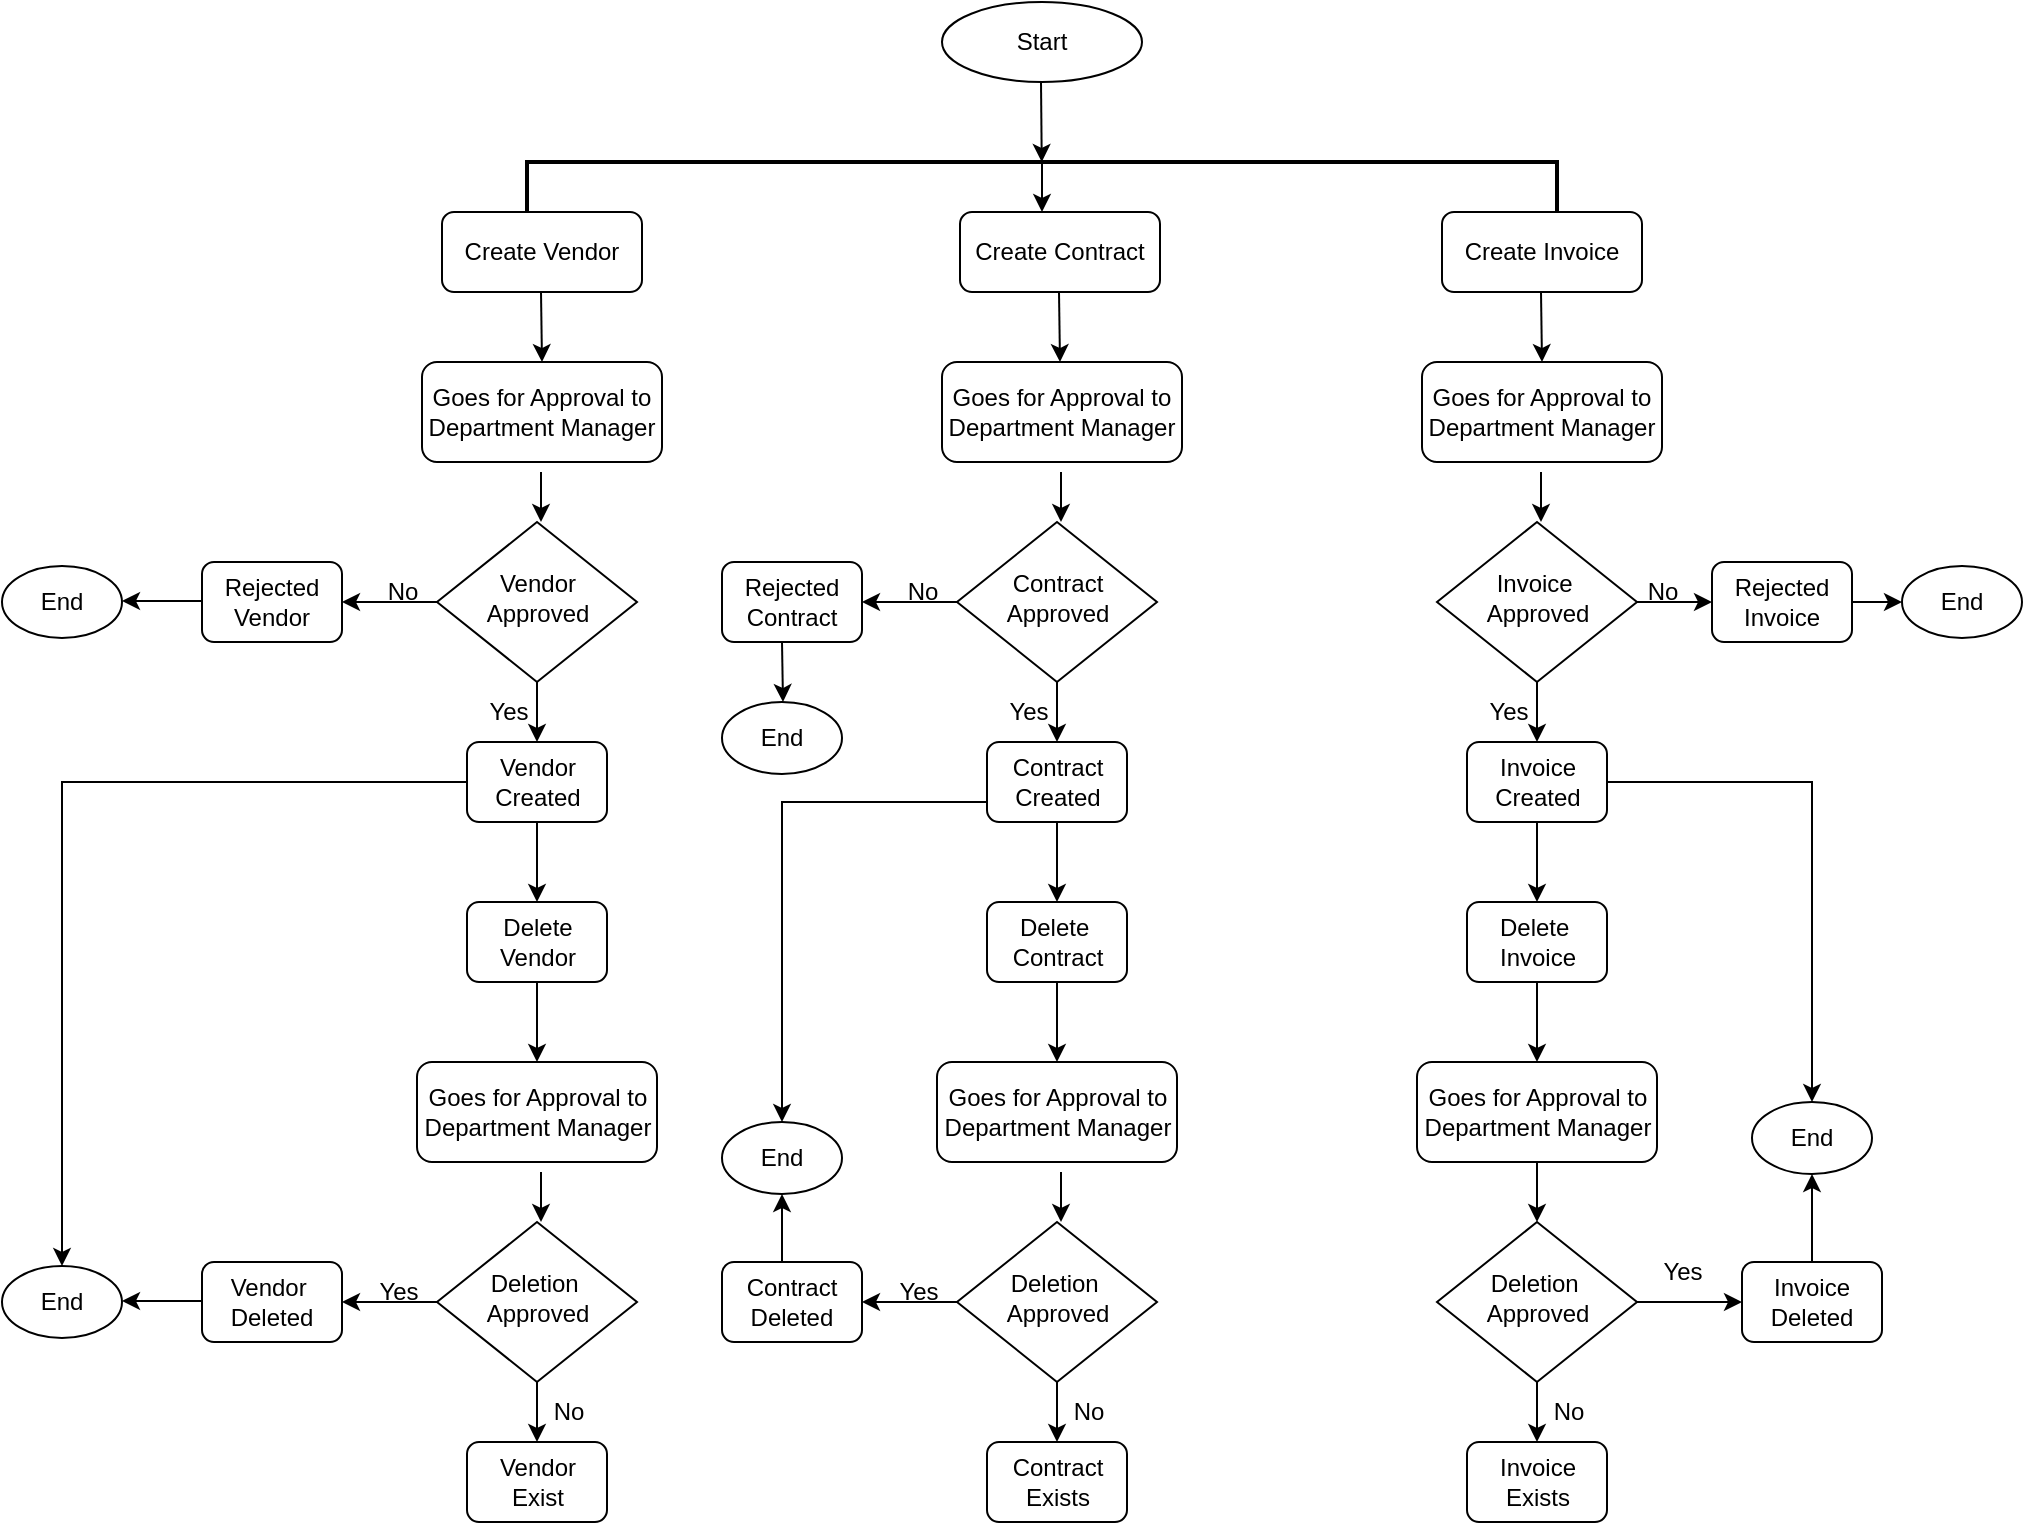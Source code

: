 <mxfile version="24.8.0">
  <diagram name="Page-1" id="CUNVGGAH_TLNrAHx7HYc">
    <mxGraphModel dx="1082" dy="491" grid="1" gridSize="10" guides="1" tooltips="1" connect="1" arrows="1" fold="1" page="1" pageScale="1" pageWidth="1169" pageHeight="827" math="0" shadow="0">
      <root>
        <mxCell id="0" />
        <mxCell id="1" parent="0" />
        <mxCell id="rurIsRCA4eeCTm9-6xiH-1" value="Start" style="ellipse;whiteSpace=wrap;html=1;" vertex="1" parent="1">
          <mxGeometry x="560" y="20" width="100" height="40" as="geometry" />
        </mxCell>
        <mxCell id="rurIsRCA4eeCTm9-6xiH-2" value="" style="endArrow=classic;html=1;rounded=0;" edge="1" parent="1" source="rurIsRCA4eeCTm9-6xiH-198">
          <mxGeometry width="50" height="50" relative="1" as="geometry">
            <mxPoint x="609.5" y="60" as="sourcePoint" />
            <mxPoint x="610" y="100" as="targetPoint" />
          </mxGeometry>
        </mxCell>
        <mxCell id="rurIsRCA4eeCTm9-6xiH-199" value="Create Vendor" style="rounded=1;whiteSpace=wrap;html=1;fontSize=12;glass=0;strokeWidth=1;shadow=0;" vertex="1" parent="1">
          <mxGeometry x="310" y="125" width="100" height="40" as="geometry" />
        </mxCell>
        <mxCell id="rurIsRCA4eeCTm9-6xiH-200" value="Create Contract" style="rounded=1;whiteSpace=wrap;html=1;fontSize=12;glass=0;strokeWidth=1;shadow=0;" vertex="1" parent="1">
          <mxGeometry x="569" y="125" width="100" height="40" as="geometry" />
        </mxCell>
        <mxCell id="rurIsRCA4eeCTm9-6xiH-201" value="Create Invoice" style="rounded=1;whiteSpace=wrap;html=1;fontSize=12;glass=0;strokeWidth=1;shadow=0;" vertex="1" parent="1">
          <mxGeometry x="810" y="125" width="100" height="40" as="geometry" />
        </mxCell>
        <mxCell id="rurIsRCA4eeCTm9-6xiH-203" value="" style="endArrow=classic;html=1;rounded=0;" edge="1" parent="1" target="rurIsRCA4eeCTm9-6xiH-198">
          <mxGeometry width="50" height="50" relative="1" as="geometry">
            <mxPoint x="609.5" y="60" as="sourcePoint" />
            <mxPoint x="610" y="100" as="targetPoint" />
          </mxGeometry>
        </mxCell>
        <mxCell id="rurIsRCA4eeCTm9-6xiH-198" value="" style="strokeWidth=2;html=1;shape=mxgraph.flowchart.annotation_1;align=left;pointerEvents=1;direction=south;" vertex="1" parent="1">
          <mxGeometry x="352.5" y="100" width="515" height="25" as="geometry" />
        </mxCell>
        <mxCell id="rurIsRCA4eeCTm9-6xiH-205" style="edgeStyle=orthogonalEdgeStyle;rounded=0;orthogonalLoop=1;jettySize=auto;html=1;exitX=0;exitY=0.5;exitDx=0;exitDy=0;exitPerimeter=0;entryX=1;entryY=0.5;entryDx=0;entryDy=0;entryPerimeter=0;" edge="1" parent="1" source="rurIsRCA4eeCTm9-6xiH-198" target="rurIsRCA4eeCTm9-6xiH-198">
          <mxGeometry relative="1" as="geometry" />
        </mxCell>
        <mxCell id="rurIsRCA4eeCTm9-6xiH-207" value="" style="endArrow=classic;html=1;rounded=0;" edge="1" parent="1">
          <mxGeometry width="50" height="50" relative="1" as="geometry">
            <mxPoint x="359.5" y="165" as="sourcePoint" />
            <mxPoint x="360" y="200" as="targetPoint" />
          </mxGeometry>
        </mxCell>
        <mxCell id="rurIsRCA4eeCTm9-6xiH-208" value="" style="endArrow=classic;html=1;rounded=0;" edge="1" parent="1">
          <mxGeometry width="50" height="50" relative="1" as="geometry">
            <mxPoint x="618.5" y="165" as="sourcePoint" />
            <mxPoint x="619" y="200" as="targetPoint" />
          </mxGeometry>
        </mxCell>
        <mxCell id="rurIsRCA4eeCTm9-6xiH-209" value="" style="endArrow=classic;html=1;rounded=0;" edge="1" parent="1">
          <mxGeometry width="50" height="50" relative="1" as="geometry">
            <mxPoint x="859.5" y="165" as="sourcePoint" />
            <mxPoint x="860" y="200" as="targetPoint" />
          </mxGeometry>
        </mxCell>
        <mxCell id="rurIsRCA4eeCTm9-6xiH-210" value="Goes for Approval to Department Manager" style="rounded=1;whiteSpace=wrap;html=1;" vertex="1" parent="1">
          <mxGeometry x="300" y="200" width="120" height="50" as="geometry" />
        </mxCell>
        <mxCell id="rurIsRCA4eeCTm9-6xiH-219" style="edgeStyle=orthogonalEdgeStyle;rounded=0;orthogonalLoop=1;jettySize=auto;html=1;exitX=0;exitY=0.5;exitDx=0;exitDy=0;entryX=1;entryY=0.5;entryDx=0;entryDy=0;" edge="1" parent="1" source="rurIsRCA4eeCTm9-6xiH-211" target="rurIsRCA4eeCTm9-6xiH-212">
          <mxGeometry relative="1" as="geometry" />
        </mxCell>
        <mxCell id="rurIsRCA4eeCTm9-6xiH-211" value="Vendor Approved" style="rhombus;whiteSpace=wrap;html=1;shadow=0;fontFamily=Helvetica;fontSize=12;align=center;strokeWidth=1;spacing=6;spacingTop=-4;" vertex="1" parent="1">
          <mxGeometry x="307.5" y="280" width="100" height="80" as="geometry" />
        </mxCell>
        <mxCell id="rurIsRCA4eeCTm9-6xiH-212" value="Rejected&lt;div&gt;Vendor&lt;/div&gt;" style="rounded=1;whiteSpace=wrap;html=1;fontSize=12;glass=0;strokeWidth=1;shadow=0;" vertex="1" parent="1">
          <mxGeometry x="190" y="300" width="70" height="40" as="geometry" />
        </mxCell>
        <mxCell id="rurIsRCA4eeCTm9-6xiH-214" value="No" style="text;html=1;align=center;verticalAlign=middle;resizable=0;points=[];autosize=1;strokeColor=none;fillColor=none;" vertex="1" parent="1">
          <mxGeometry x="270" y="300" width="40" height="30" as="geometry" />
        </mxCell>
        <mxCell id="rurIsRCA4eeCTm9-6xiH-250" style="edgeStyle=orthogonalEdgeStyle;rounded=0;orthogonalLoop=1;jettySize=auto;html=1;exitX=0.5;exitY=1;exitDx=0;exitDy=0;entryX=0.5;entryY=0;entryDx=0;entryDy=0;" edge="1" parent="1" source="rurIsRCA4eeCTm9-6xiH-215" target="rurIsRCA4eeCTm9-6xiH-248">
          <mxGeometry relative="1" as="geometry" />
        </mxCell>
        <mxCell id="rurIsRCA4eeCTm9-6xiH-281" style="edgeStyle=orthogonalEdgeStyle;rounded=0;orthogonalLoop=1;jettySize=auto;html=1;exitX=0;exitY=0.5;exitDx=0;exitDy=0;" edge="1" parent="1" source="rurIsRCA4eeCTm9-6xiH-215" target="rurIsRCA4eeCTm9-6xiH-260">
          <mxGeometry relative="1" as="geometry" />
        </mxCell>
        <mxCell id="rurIsRCA4eeCTm9-6xiH-215" value="Vendor Created" style="rounded=1;whiteSpace=wrap;html=1;fontSize=12;glass=0;strokeWidth=1;shadow=0;" vertex="1" parent="1">
          <mxGeometry x="322.5" y="390" width="70" height="40" as="geometry" />
        </mxCell>
        <mxCell id="rurIsRCA4eeCTm9-6xiH-216" value="" style="endArrow=classic;html=1;rounded=0;" edge="1" parent="1">
          <mxGeometry width="50" height="50" relative="1" as="geometry">
            <mxPoint x="357.5" y="360" as="sourcePoint" />
            <mxPoint x="357.5" y="390" as="targetPoint" />
          </mxGeometry>
        </mxCell>
        <mxCell id="rurIsRCA4eeCTm9-6xiH-217" value="Yes" style="text;html=1;align=center;verticalAlign=middle;resizable=0;points=[];autosize=1;strokeColor=none;fillColor=none;" vertex="1" parent="1">
          <mxGeometry x="322.5" y="360" width="40" height="30" as="geometry" />
        </mxCell>
        <mxCell id="rurIsRCA4eeCTm9-6xiH-218" value="" style="endArrow=classic;html=1;rounded=0;" edge="1" parent="1">
          <mxGeometry width="50" height="50" relative="1" as="geometry">
            <mxPoint x="359.5" y="255" as="sourcePoint" />
            <mxPoint x="359.5" y="280" as="targetPoint" />
          </mxGeometry>
        </mxCell>
        <mxCell id="rurIsRCA4eeCTm9-6xiH-220" value="Goes for Approval to Department Manager" style="rounded=1;whiteSpace=wrap;html=1;" vertex="1" parent="1">
          <mxGeometry x="560" y="200" width="120" height="50" as="geometry" />
        </mxCell>
        <mxCell id="rurIsRCA4eeCTm9-6xiH-221" style="edgeStyle=orthogonalEdgeStyle;rounded=0;orthogonalLoop=1;jettySize=auto;html=1;exitX=0;exitY=0.5;exitDx=0;exitDy=0;entryX=1;entryY=0.5;entryDx=0;entryDy=0;" edge="1" parent="1" source="rurIsRCA4eeCTm9-6xiH-222" target="rurIsRCA4eeCTm9-6xiH-223">
          <mxGeometry relative="1" as="geometry" />
        </mxCell>
        <mxCell id="rurIsRCA4eeCTm9-6xiH-222" value="Contract Approved" style="rhombus;whiteSpace=wrap;html=1;shadow=0;fontFamily=Helvetica;fontSize=12;align=center;strokeWidth=1;spacing=6;spacingTop=-4;" vertex="1" parent="1">
          <mxGeometry x="567.5" y="280" width="100" height="80" as="geometry" />
        </mxCell>
        <mxCell id="rurIsRCA4eeCTm9-6xiH-223" value="Rejected&lt;div&gt;Contract&lt;/div&gt;" style="rounded=1;whiteSpace=wrap;html=1;fontSize=12;glass=0;strokeWidth=1;shadow=0;" vertex="1" parent="1">
          <mxGeometry x="450" y="300" width="70" height="40" as="geometry" />
        </mxCell>
        <mxCell id="rurIsRCA4eeCTm9-6xiH-224" value="No" style="text;html=1;align=center;verticalAlign=middle;resizable=0;points=[];autosize=1;strokeColor=none;fillColor=none;" vertex="1" parent="1">
          <mxGeometry x="530" y="300" width="40" height="30" as="geometry" />
        </mxCell>
        <mxCell id="rurIsRCA4eeCTm9-6xiH-280" style="edgeStyle=orthogonalEdgeStyle;rounded=0;orthogonalLoop=1;jettySize=auto;html=1;exitX=0.5;exitY=1;exitDx=0;exitDy=0;" edge="1" parent="1" source="rurIsRCA4eeCTm9-6xiH-225" target="rurIsRCA4eeCTm9-6xiH-267">
          <mxGeometry relative="1" as="geometry" />
        </mxCell>
        <mxCell id="rurIsRCA4eeCTm9-6xiH-284" style="edgeStyle=orthogonalEdgeStyle;rounded=0;orthogonalLoop=1;jettySize=auto;html=1;exitX=0;exitY=0.75;exitDx=0;exitDy=0;entryX=0.5;entryY=0;entryDx=0;entryDy=0;" edge="1" parent="1" source="rurIsRCA4eeCTm9-6xiH-225" target="rurIsRCA4eeCTm9-6xiH-277">
          <mxGeometry relative="1" as="geometry" />
        </mxCell>
        <mxCell id="rurIsRCA4eeCTm9-6xiH-225" value="Contract Created" style="rounded=1;whiteSpace=wrap;html=1;fontSize=12;glass=0;strokeWidth=1;shadow=0;" vertex="1" parent="1">
          <mxGeometry x="582.5" y="390" width="70" height="40" as="geometry" />
        </mxCell>
        <mxCell id="rurIsRCA4eeCTm9-6xiH-226" value="" style="endArrow=classic;html=1;rounded=0;" edge="1" parent="1">
          <mxGeometry width="50" height="50" relative="1" as="geometry">
            <mxPoint x="617.5" y="360" as="sourcePoint" />
            <mxPoint x="617.5" y="390" as="targetPoint" />
          </mxGeometry>
        </mxCell>
        <mxCell id="rurIsRCA4eeCTm9-6xiH-227" value="Yes" style="text;html=1;align=center;verticalAlign=middle;resizable=0;points=[];autosize=1;strokeColor=none;fillColor=none;" vertex="1" parent="1">
          <mxGeometry x="582.5" y="360" width="40" height="30" as="geometry" />
        </mxCell>
        <mxCell id="rurIsRCA4eeCTm9-6xiH-228" value="" style="endArrow=classic;html=1;rounded=0;" edge="1" parent="1">
          <mxGeometry width="50" height="50" relative="1" as="geometry">
            <mxPoint x="619.5" y="255" as="sourcePoint" />
            <mxPoint x="619.5" y="280" as="targetPoint" />
          </mxGeometry>
        </mxCell>
        <mxCell id="rurIsRCA4eeCTm9-6xiH-229" value="Goes for Approval to Department Manager" style="rounded=1;whiteSpace=wrap;html=1;" vertex="1" parent="1">
          <mxGeometry x="800" y="200" width="120" height="50" as="geometry" />
        </mxCell>
        <mxCell id="rurIsRCA4eeCTm9-6xiH-238" style="edgeStyle=orthogonalEdgeStyle;rounded=0;orthogonalLoop=1;jettySize=auto;html=1;exitX=1;exitY=0.5;exitDx=0;exitDy=0;entryX=0;entryY=0.5;entryDx=0;entryDy=0;" edge="1" parent="1" source="rurIsRCA4eeCTm9-6xiH-231" target="rurIsRCA4eeCTm9-6xiH-232">
          <mxGeometry relative="1" as="geometry" />
        </mxCell>
        <mxCell id="rurIsRCA4eeCTm9-6xiH-231" value="Invoice&amp;nbsp;&lt;div&gt;Approved&lt;/div&gt;" style="rhombus;whiteSpace=wrap;html=1;shadow=0;fontFamily=Helvetica;fontSize=12;align=center;strokeWidth=1;spacing=6;spacingTop=-4;" vertex="1" parent="1">
          <mxGeometry x="807.5" y="280" width="100" height="80" as="geometry" />
        </mxCell>
        <mxCell id="rurIsRCA4eeCTm9-6xiH-247" style="edgeStyle=orthogonalEdgeStyle;rounded=0;orthogonalLoop=1;jettySize=auto;html=1;exitX=1;exitY=0.5;exitDx=0;exitDy=0;" edge="1" parent="1" source="rurIsRCA4eeCTm9-6xiH-232">
          <mxGeometry relative="1" as="geometry">
            <mxPoint x="1040" y="320" as="targetPoint" />
          </mxGeometry>
        </mxCell>
        <mxCell id="rurIsRCA4eeCTm9-6xiH-232" value="Rejected&lt;div&gt;Invoice&lt;/div&gt;" style="rounded=1;whiteSpace=wrap;html=1;fontSize=12;glass=0;strokeWidth=1;shadow=0;" vertex="1" parent="1">
          <mxGeometry x="945" y="300" width="70" height="40" as="geometry" />
        </mxCell>
        <mxCell id="rurIsRCA4eeCTm9-6xiH-233" value="No" style="text;html=1;align=center;verticalAlign=middle;resizable=0;points=[];autosize=1;strokeColor=none;fillColor=none;" vertex="1" parent="1">
          <mxGeometry x="900" y="300" width="40" height="30" as="geometry" />
        </mxCell>
        <mxCell id="rurIsRCA4eeCTm9-6xiH-296" style="edgeStyle=orthogonalEdgeStyle;rounded=0;orthogonalLoop=1;jettySize=auto;html=1;exitX=0.5;exitY=1;exitDx=0;exitDy=0;entryX=0.5;entryY=0;entryDx=0;entryDy=0;" edge="1" parent="1" source="rurIsRCA4eeCTm9-6xiH-234" target="rurIsRCA4eeCTm9-6xiH-286">
          <mxGeometry relative="1" as="geometry" />
        </mxCell>
        <mxCell id="rurIsRCA4eeCTm9-6xiH-301" style="edgeStyle=orthogonalEdgeStyle;rounded=0;orthogonalLoop=1;jettySize=auto;html=1;exitX=1;exitY=0.5;exitDx=0;exitDy=0;entryX=0.5;entryY=0;entryDx=0;entryDy=0;" edge="1" parent="1" source="rurIsRCA4eeCTm9-6xiH-234" target="rurIsRCA4eeCTm9-6xiH-299">
          <mxGeometry relative="1" as="geometry" />
        </mxCell>
        <mxCell id="rurIsRCA4eeCTm9-6xiH-234" value="Invoice Created" style="rounded=1;whiteSpace=wrap;html=1;fontSize=12;glass=0;strokeWidth=1;shadow=0;" vertex="1" parent="1">
          <mxGeometry x="822.5" y="390" width="70" height="40" as="geometry" />
        </mxCell>
        <mxCell id="rurIsRCA4eeCTm9-6xiH-235" value="" style="endArrow=classic;html=1;rounded=0;" edge="1" parent="1">
          <mxGeometry width="50" height="50" relative="1" as="geometry">
            <mxPoint x="857.5" y="360" as="sourcePoint" />
            <mxPoint x="857.5" y="390" as="targetPoint" />
          </mxGeometry>
        </mxCell>
        <mxCell id="rurIsRCA4eeCTm9-6xiH-236" value="Yes" style="text;html=1;align=center;verticalAlign=middle;resizable=0;points=[];autosize=1;strokeColor=none;fillColor=none;" vertex="1" parent="1">
          <mxGeometry x="822.5" y="360" width="40" height="30" as="geometry" />
        </mxCell>
        <mxCell id="rurIsRCA4eeCTm9-6xiH-237" value="" style="endArrow=classic;html=1;rounded=0;" edge="1" parent="1">
          <mxGeometry width="50" height="50" relative="1" as="geometry">
            <mxPoint x="859.5" y="255" as="sourcePoint" />
            <mxPoint x="859.5" y="280" as="targetPoint" />
          </mxGeometry>
        </mxCell>
        <mxCell id="rurIsRCA4eeCTm9-6xiH-239" value="End" style="ellipse;whiteSpace=wrap;html=1;" vertex="1" parent="1">
          <mxGeometry x="90" y="302" width="60" height="36" as="geometry" />
        </mxCell>
        <mxCell id="rurIsRCA4eeCTm9-6xiH-240" value="" style="endArrow=classic;html=1;rounded=0;" edge="1" parent="1">
          <mxGeometry width="50" height="50" relative="1" as="geometry">
            <mxPoint x="190" y="319.5" as="sourcePoint" />
            <mxPoint x="150" y="319.5" as="targetPoint" />
          </mxGeometry>
        </mxCell>
        <mxCell id="rurIsRCA4eeCTm9-6xiH-241" value="" style="endArrow=classic;html=1;rounded=0;" edge="1" parent="1">
          <mxGeometry width="50" height="50" relative="1" as="geometry">
            <mxPoint x="480" y="340" as="sourcePoint" />
            <mxPoint x="480.5" y="370" as="targetPoint" />
          </mxGeometry>
        </mxCell>
        <mxCell id="rurIsRCA4eeCTm9-6xiH-242" value="End" style="ellipse;whiteSpace=wrap;html=1;" vertex="1" parent="1">
          <mxGeometry x="450" y="370" width="60" height="36" as="geometry" />
        </mxCell>
        <mxCell id="rurIsRCA4eeCTm9-6xiH-243" value="End" style="ellipse;whiteSpace=wrap;html=1;" vertex="1" parent="1">
          <mxGeometry x="1040" y="302" width="60" height="36" as="geometry" />
        </mxCell>
        <mxCell id="rurIsRCA4eeCTm9-6xiH-263" style="edgeStyle=orthogonalEdgeStyle;rounded=0;orthogonalLoop=1;jettySize=auto;html=1;exitX=0.5;exitY=1;exitDx=0;exitDy=0;entryX=0.5;entryY=0;entryDx=0;entryDy=0;" edge="1" parent="1" source="rurIsRCA4eeCTm9-6xiH-248" target="rurIsRCA4eeCTm9-6xiH-251">
          <mxGeometry relative="1" as="geometry" />
        </mxCell>
        <mxCell id="rurIsRCA4eeCTm9-6xiH-248" value="Delete Vendor" style="rounded=1;whiteSpace=wrap;html=1;fontSize=12;glass=0;strokeWidth=1;shadow=0;" vertex="1" parent="1">
          <mxGeometry x="322.5" y="470" width="70" height="40" as="geometry" />
        </mxCell>
        <mxCell id="rurIsRCA4eeCTm9-6xiH-251" value="Goes for Approval to Department Manager" style="rounded=1;whiteSpace=wrap;html=1;" vertex="1" parent="1">
          <mxGeometry x="297.5" y="550" width="120" height="50" as="geometry" />
        </mxCell>
        <mxCell id="rurIsRCA4eeCTm9-6xiH-252" style="edgeStyle=orthogonalEdgeStyle;rounded=0;orthogonalLoop=1;jettySize=auto;html=1;exitX=0;exitY=0.5;exitDx=0;exitDy=0;entryX=1;entryY=0.5;entryDx=0;entryDy=0;" edge="1" parent="1" source="rurIsRCA4eeCTm9-6xiH-253" target="rurIsRCA4eeCTm9-6xiH-254">
          <mxGeometry relative="1" as="geometry" />
        </mxCell>
        <mxCell id="rurIsRCA4eeCTm9-6xiH-253" value="Deletion&amp;nbsp;&lt;div&gt;Approved&lt;/div&gt;" style="rhombus;whiteSpace=wrap;html=1;shadow=0;fontFamily=Helvetica;fontSize=12;align=center;strokeWidth=1;spacing=6;spacingTop=-4;" vertex="1" parent="1">
          <mxGeometry x="307.5" y="630" width="100" height="80" as="geometry" />
        </mxCell>
        <mxCell id="rurIsRCA4eeCTm9-6xiH-254" value="Vendor&amp;nbsp;&lt;div&gt;Deleted&lt;/div&gt;" style="rounded=1;whiteSpace=wrap;html=1;fontSize=12;glass=0;strokeWidth=1;shadow=0;" vertex="1" parent="1">
          <mxGeometry x="190" y="650" width="70" height="40" as="geometry" />
        </mxCell>
        <mxCell id="rurIsRCA4eeCTm9-6xiH-255" value="No" style="text;html=1;align=center;verticalAlign=middle;resizable=0;points=[];autosize=1;strokeColor=none;fillColor=none;" vertex="1" parent="1">
          <mxGeometry x="352.5" y="710" width="40" height="30" as="geometry" />
        </mxCell>
        <mxCell id="rurIsRCA4eeCTm9-6xiH-256" value="Vendor &lt;br&gt;Exist" style="rounded=1;whiteSpace=wrap;html=1;fontSize=12;glass=0;strokeWidth=1;shadow=0;" vertex="1" parent="1">
          <mxGeometry x="322.5" y="740" width="70" height="40" as="geometry" />
        </mxCell>
        <mxCell id="rurIsRCA4eeCTm9-6xiH-257" value="" style="endArrow=classic;html=1;rounded=0;" edge="1" parent="1">
          <mxGeometry width="50" height="50" relative="1" as="geometry">
            <mxPoint x="357.5" y="710" as="sourcePoint" />
            <mxPoint x="357.5" y="740" as="targetPoint" />
          </mxGeometry>
        </mxCell>
        <mxCell id="rurIsRCA4eeCTm9-6xiH-258" value="Yes" style="text;html=1;align=center;verticalAlign=middle;resizable=0;points=[];autosize=1;strokeColor=none;fillColor=none;" vertex="1" parent="1">
          <mxGeometry x="267.5" y="650" width="40" height="30" as="geometry" />
        </mxCell>
        <mxCell id="rurIsRCA4eeCTm9-6xiH-259" value="" style="endArrow=classic;html=1;rounded=0;" edge="1" parent="1">
          <mxGeometry width="50" height="50" relative="1" as="geometry">
            <mxPoint x="359.5" y="605" as="sourcePoint" />
            <mxPoint x="359.5" y="630" as="targetPoint" />
          </mxGeometry>
        </mxCell>
        <mxCell id="rurIsRCA4eeCTm9-6xiH-260" value="End" style="ellipse;whiteSpace=wrap;html=1;" vertex="1" parent="1">
          <mxGeometry x="90" y="652" width="60" height="36" as="geometry" />
        </mxCell>
        <mxCell id="rurIsRCA4eeCTm9-6xiH-261" value="" style="endArrow=classic;html=1;rounded=0;" edge="1" parent="1">
          <mxGeometry width="50" height="50" relative="1" as="geometry">
            <mxPoint x="190" y="669.5" as="sourcePoint" />
            <mxPoint x="150" y="669.5" as="targetPoint" />
          </mxGeometry>
        </mxCell>
        <mxCell id="rurIsRCA4eeCTm9-6xiH-266" style="edgeStyle=orthogonalEdgeStyle;rounded=0;orthogonalLoop=1;jettySize=auto;html=1;exitX=0.5;exitY=1;exitDx=0;exitDy=0;entryX=0.5;entryY=0;entryDx=0;entryDy=0;" edge="1" parent="1" source="rurIsRCA4eeCTm9-6xiH-267" target="rurIsRCA4eeCTm9-6xiH-268">
          <mxGeometry relative="1" as="geometry" />
        </mxCell>
        <mxCell id="rurIsRCA4eeCTm9-6xiH-267" value="Delete&amp;nbsp;&lt;div&gt;Contract&lt;/div&gt;" style="rounded=1;whiteSpace=wrap;html=1;fontSize=12;glass=0;strokeWidth=1;shadow=0;" vertex="1" parent="1">
          <mxGeometry x="582.5" y="470" width="70" height="40" as="geometry" />
        </mxCell>
        <mxCell id="rurIsRCA4eeCTm9-6xiH-268" value="Goes for Approval to Department Manager" style="rounded=1;whiteSpace=wrap;html=1;" vertex="1" parent="1">
          <mxGeometry x="557.5" y="550" width="120" height="50" as="geometry" />
        </mxCell>
        <mxCell id="rurIsRCA4eeCTm9-6xiH-269" style="edgeStyle=orthogonalEdgeStyle;rounded=0;orthogonalLoop=1;jettySize=auto;html=1;exitX=0;exitY=0.5;exitDx=0;exitDy=0;entryX=1;entryY=0.5;entryDx=0;entryDy=0;" edge="1" parent="1" source="rurIsRCA4eeCTm9-6xiH-270" target="rurIsRCA4eeCTm9-6xiH-271">
          <mxGeometry relative="1" as="geometry" />
        </mxCell>
        <mxCell id="rurIsRCA4eeCTm9-6xiH-270" value="Deletion&amp;nbsp;&lt;div&gt;Approved&lt;/div&gt;" style="rhombus;whiteSpace=wrap;html=1;shadow=0;fontFamily=Helvetica;fontSize=12;align=center;strokeWidth=1;spacing=6;spacingTop=-4;" vertex="1" parent="1">
          <mxGeometry x="567.5" y="630" width="100" height="80" as="geometry" />
        </mxCell>
        <mxCell id="rurIsRCA4eeCTm9-6xiH-283" style="edgeStyle=orthogonalEdgeStyle;rounded=0;orthogonalLoop=1;jettySize=auto;html=1;exitX=0.5;exitY=0;exitDx=0;exitDy=0;entryX=0.5;entryY=1;entryDx=0;entryDy=0;" edge="1" parent="1" source="rurIsRCA4eeCTm9-6xiH-271" target="rurIsRCA4eeCTm9-6xiH-277">
          <mxGeometry relative="1" as="geometry" />
        </mxCell>
        <mxCell id="rurIsRCA4eeCTm9-6xiH-271" value="&lt;div&gt;Contract&lt;/div&gt;&lt;div&gt;Deleted&lt;/div&gt;" style="rounded=1;whiteSpace=wrap;html=1;fontSize=12;glass=0;strokeWidth=1;shadow=0;" vertex="1" parent="1">
          <mxGeometry x="450" y="650" width="70" height="40" as="geometry" />
        </mxCell>
        <mxCell id="rurIsRCA4eeCTm9-6xiH-272" value="No" style="text;html=1;align=center;verticalAlign=middle;resizable=0;points=[];autosize=1;strokeColor=none;fillColor=none;" vertex="1" parent="1">
          <mxGeometry x="612.5" y="710" width="40" height="30" as="geometry" />
        </mxCell>
        <mxCell id="rurIsRCA4eeCTm9-6xiH-273" value="Contract&lt;br&gt;Exists" style="rounded=1;whiteSpace=wrap;html=1;fontSize=12;glass=0;strokeWidth=1;shadow=0;" vertex="1" parent="1">
          <mxGeometry x="582.5" y="740" width="70" height="40" as="geometry" />
        </mxCell>
        <mxCell id="rurIsRCA4eeCTm9-6xiH-274" value="" style="endArrow=classic;html=1;rounded=0;" edge="1" parent="1">
          <mxGeometry width="50" height="50" relative="1" as="geometry">
            <mxPoint x="617.5" y="710" as="sourcePoint" />
            <mxPoint x="617.5" y="740" as="targetPoint" />
          </mxGeometry>
        </mxCell>
        <mxCell id="rurIsRCA4eeCTm9-6xiH-275" value="Yes" style="text;html=1;align=center;verticalAlign=middle;resizable=0;points=[];autosize=1;strokeColor=none;fillColor=none;" vertex="1" parent="1">
          <mxGeometry x="527.5" y="650" width="40" height="30" as="geometry" />
        </mxCell>
        <mxCell id="rurIsRCA4eeCTm9-6xiH-276" value="" style="endArrow=classic;html=1;rounded=0;" edge="1" parent="1">
          <mxGeometry width="50" height="50" relative="1" as="geometry">
            <mxPoint x="619.5" y="605" as="sourcePoint" />
            <mxPoint x="619.5" y="630" as="targetPoint" />
          </mxGeometry>
        </mxCell>
        <mxCell id="rurIsRCA4eeCTm9-6xiH-277" value="End" style="ellipse;whiteSpace=wrap;html=1;" vertex="1" parent="1">
          <mxGeometry x="450" y="580" width="60" height="36" as="geometry" />
        </mxCell>
        <mxCell id="rurIsRCA4eeCTm9-6xiH-285" style="edgeStyle=orthogonalEdgeStyle;rounded=0;orthogonalLoop=1;jettySize=auto;html=1;exitX=0.5;exitY=1;exitDx=0;exitDy=0;entryX=0.5;entryY=0;entryDx=0;entryDy=0;" edge="1" parent="1" source="rurIsRCA4eeCTm9-6xiH-286" target="rurIsRCA4eeCTm9-6xiH-287">
          <mxGeometry relative="1" as="geometry" />
        </mxCell>
        <mxCell id="rurIsRCA4eeCTm9-6xiH-286" value="Delete&amp;nbsp;&lt;div&gt;Invoice&lt;/div&gt;" style="rounded=1;whiteSpace=wrap;html=1;fontSize=12;glass=0;strokeWidth=1;shadow=0;" vertex="1" parent="1">
          <mxGeometry x="822.5" y="470" width="70" height="40" as="geometry" />
        </mxCell>
        <mxCell id="rurIsRCA4eeCTm9-6xiH-287" value="Goes for Approval to Department Manager" style="rounded=1;whiteSpace=wrap;html=1;" vertex="1" parent="1">
          <mxGeometry x="797.5" y="550" width="120" height="50" as="geometry" />
        </mxCell>
        <mxCell id="rurIsRCA4eeCTm9-6xiH-298" style="edgeStyle=orthogonalEdgeStyle;rounded=0;orthogonalLoop=1;jettySize=auto;html=1;exitX=1;exitY=0.5;exitDx=0;exitDy=0;entryX=0;entryY=0.5;entryDx=0;entryDy=0;" edge="1" parent="1" source="rurIsRCA4eeCTm9-6xiH-289" target="rurIsRCA4eeCTm9-6xiH-297">
          <mxGeometry relative="1" as="geometry" />
        </mxCell>
        <mxCell id="rurIsRCA4eeCTm9-6xiH-289" value="Deletion&amp;nbsp;&lt;div&gt;Approved&lt;/div&gt;" style="rhombus;whiteSpace=wrap;html=1;shadow=0;fontFamily=Helvetica;fontSize=12;align=center;strokeWidth=1;spacing=6;spacingTop=-4;" vertex="1" parent="1">
          <mxGeometry x="807.5" y="630" width="100" height="80" as="geometry" />
        </mxCell>
        <mxCell id="rurIsRCA4eeCTm9-6xiH-291" value="No" style="text;html=1;align=center;verticalAlign=middle;resizable=0;points=[];autosize=1;strokeColor=none;fillColor=none;" vertex="1" parent="1">
          <mxGeometry x="852.5" y="710" width="40" height="30" as="geometry" />
        </mxCell>
        <mxCell id="rurIsRCA4eeCTm9-6xiH-292" value="&lt;div&gt;Invoice&lt;/div&gt;Exists" style="rounded=1;whiteSpace=wrap;html=1;fontSize=12;glass=0;strokeWidth=1;shadow=0;" vertex="1" parent="1">
          <mxGeometry x="822.5" y="740" width="70" height="40" as="geometry" />
        </mxCell>
        <mxCell id="rurIsRCA4eeCTm9-6xiH-293" value="" style="endArrow=classic;html=1;rounded=0;" edge="1" parent="1">
          <mxGeometry width="50" height="50" relative="1" as="geometry">
            <mxPoint x="857.5" y="710" as="sourcePoint" />
            <mxPoint x="857.5" y="740" as="targetPoint" />
          </mxGeometry>
        </mxCell>
        <mxCell id="rurIsRCA4eeCTm9-6xiH-294" value="Yes" style="text;html=1;align=center;verticalAlign=middle;resizable=0;points=[];autosize=1;strokeColor=none;fillColor=none;" vertex="1" parent="1">
          <mxGeometry x="910" y="640" width="40" height="30" as="geometry" />
        </mxCell>
        <mxCell id="rurIsRCA4eeCTm9-6xiH-295" value="" style="endArrow=classic;html=1;rounded=0;entryX=0.5;entryY=0;entryDx=0;entryDy=0;exitX=0.5;exitY=1;exitDx=0;exitDy=0;" edge="1" parent="1" source="rurIsRCA4eeCTm9-6xiH-287" target="rurIsRCA4eeCTm9-6xiH-289">
          <mxGeometry width="50" height="50" relative="1" as="geometry">
            <mxPoint x="858" y="610" as="sourcePoint" />
            <mxPoint x="859.5" y="630" as="targetPoint" />
          </mxGeometry>
        </mxCell>
        <mxCell id="rurIsRCA4eeCTm9-6xiH-300" style="edgeStyle=orthogonalEdgeStyle;rounded=0;orthogonalLoop=1;jettySize=auto;html=1;exitX=0.5;exitY=0;exitDx=0;exitDy=0;entryX=0.5;entryY=1;entryDx=0;entryDy=0;" edge="1" parent="1" source="rurIsRCA4eeCTm9-6xiH-297" target="rurIsRCA4eeCTm9-6xiH-299">
          <mxGeometry relative="1" as="geometry" />
        </mxCell>
        <mxCell id="rurIsRCA4eeCTm9-6xiH-297" value="&lt;div&gt;Invoice&lt;/div&gt;&lt;div&gt;Deleted&lt;/div&gt;" style="rounded=1;whiteSpace=wrap;html=1;fontSize=12;glass=0;strokeWidth=1;shadow=0;" vertex="1" parent="1">
          <mxGeometry x="960" y="650" width="70" height="40" as="geometry" />
        </mxCell>
        <mxCell id="rurIsRCA4eeCTm9-6xiH-299" value="End" style="ellipse;whiteSpace=wrap;html=1;" vertex="1" parent="1">
          <mxGeometry x="965" y="570" width="60" height="36" as="geometry" />
        </mxCell>
      </root>
    </mxGraphModel>
  </diagram>
</mxfile>
